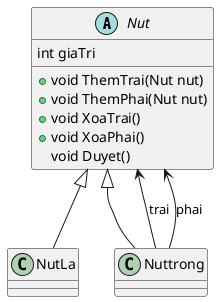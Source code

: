 @startuml
'https://plantuml.com/sequence-diagram

abstract class Nut{
    int giaTri
    + void ThemTrai(Nut nut)
    + void ThemPhai(Nut nut)
    + void XoaTrai()
    + void XoaPhai()
    void Duyet()
}

class NutLa
class Nuttrong

Nut <|-- NutLa
Nut <|-- Nuttrong

Nuttrong --> Nut: trai
Nuttrong --> Nut: phai

@enduml
